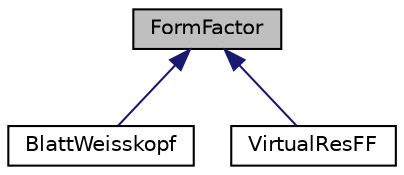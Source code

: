 digraph "FormFactor"
{
  edge [fontname="Helvetica",fontsize="10",labelfontname="Helvetica",labelfontsize="10"];
  node [fontname="Helvetica",fontsize="10",shape=record];
  Node1 [label="FormFactor",height=0.2,width=0.4,color="black", fillcolor="grey75", style="filled", fontcolor="black"];
  Node1 -> Node2 [dir="back",color="midnightblue",fontsize="10",style="solid",fontname="Helvetica"];
  Node2 [label="BlattWeisskopf",height=0.2,width=0.4,color="black", fillcolor="white", style="filled",URL="$class_blatt_weisskopf.html"];
  Node1 -> Node3 [dir="back",color="midnightblue",fontsize="10",style="solid",fontname="Helvetica"];
  Node3 [label="VirtualResFF",height=0.2,width=0.4,color="black", fillcolor="white", style="filled",URL="$class_virtual_res_f_f.html"];
}
